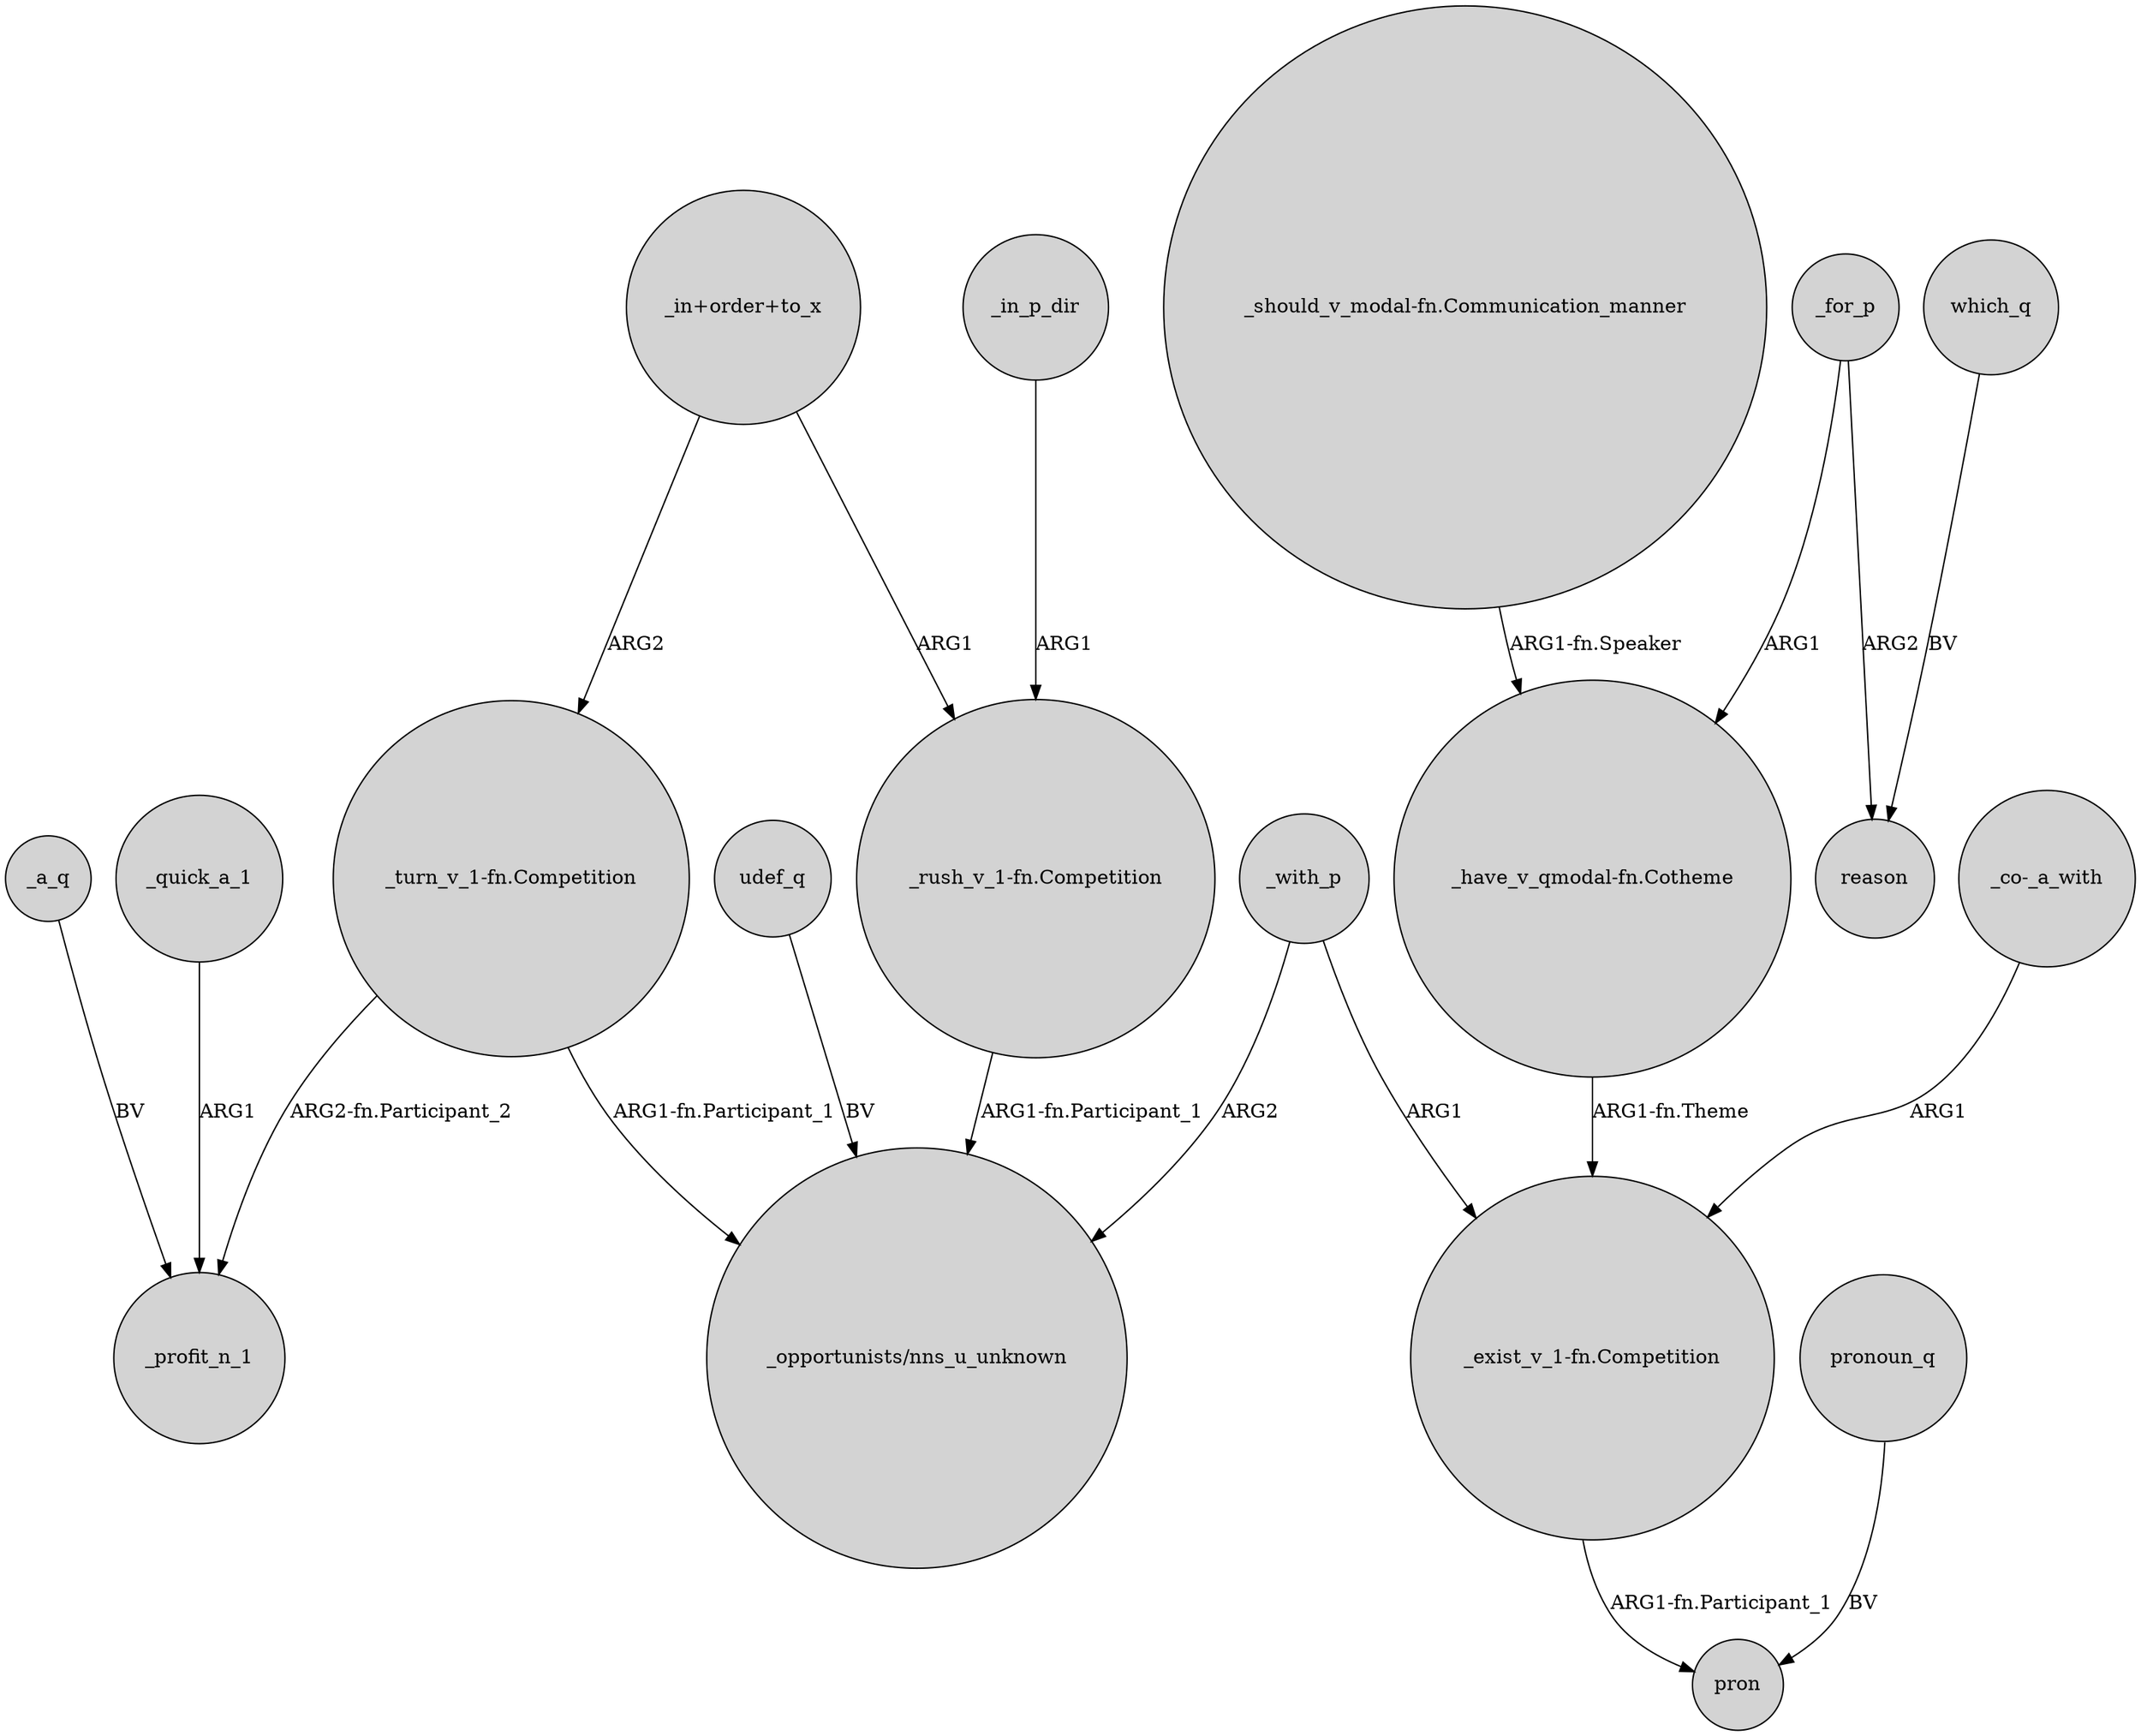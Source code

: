 digraph {
	node [shape=circle style=filled]
	udef_q -> "_opportunists/nns_u_unknown" [label=BV]
	_quick_a_1 -> _profit_n_1 [label=ARG1]
	which_q -> reason [label=BV]
	_for_p -> "_have_v_qmodal-fn.Cotheme" [label=ARG1]
	"_turn_v_1-fn.Competition" -> "_opportunists/nns_u_unknown" [label="ARG1-fn.Participant_1"]
	_for_p -> reason [label=ARG2]
	_in_p_dir -> "_rush_v_1-fn.Competition" [label=ARG1]
	"_rush_v_1-fn.Competition" -> "_opportunists/nns_u_unknown" [label="ARG1-fn.Participant_1"]
	"_in+order+to_x" -> "_rush_v_1-fn.Competition" [label=ARG1]
	pronoun_q -> pron [label=BV]
	"_co-_a_with" -> "_exist_v_1-fn.Competition" [label=ARG1]
	_with_p -> "_exist_v_1-fn.Competition" [label=ARG1]
	"_exist_v_1-fn.Competition" -> pron [label="ARG1-fn.Participant_1"]
	"_should_v_modal-fn.Communication_manner" -> "_have_v_qmodal-fn.Cotheme" [label="ARG1-fn.Speaker"]
	"_have_v_qmodal-fn.Cotheme" -> "_exist_v_1-fn.Competition" [label="ARG1-fn.Theme"]
	"_turn_v_1-fn.Competition" -> _profit_n_1 [label="ARG2-fn.Participant_2"]
	_a_q -> _profit_n_1 [label=BV]
	_with_p -> "_opportunists/nns_u_unknown" [label=ARG2]
	"_in+order+to_x" -> "_turn_v_1-fn.Competition" [label=ARG2]
}
